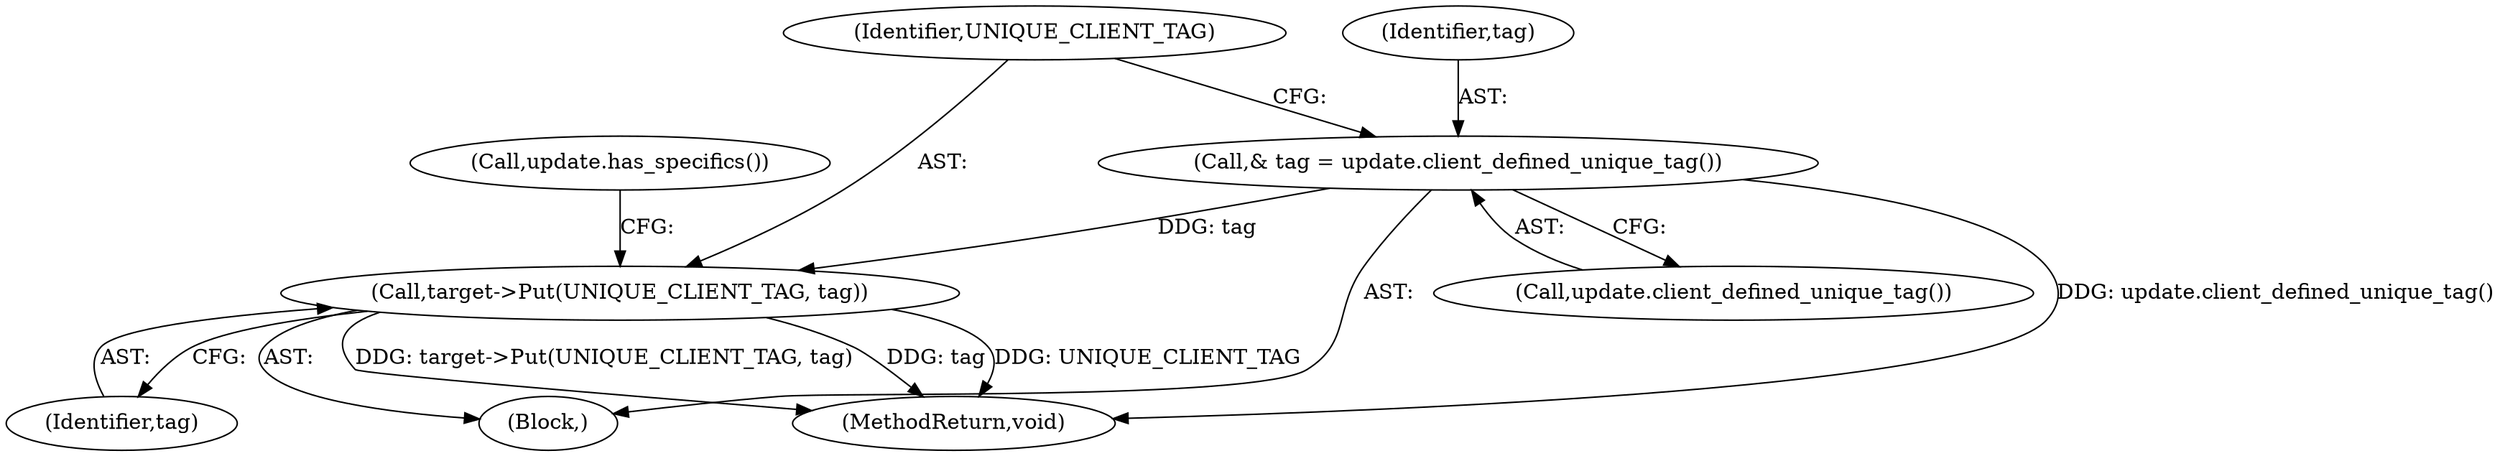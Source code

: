 digraph "0_Chrome_19190765882e272a6a2162c89acdb29110f7e3cf_6@API" {
"1000179" [label="(Call,& tag = update.client_defined_unique_tag())"];
"1000182" [label="(Call,target->Put(UNIQUE_CLIENT_TAG, tag))"];
"1000183" [label="(Identifier,UNIQUE_CLIENT_TAG)"];
"1000182" [label="(Call,target->Put(UNIQUE_CLIENT_TAG, tag))"];
"1000177" [label="(Block,)"];
"1000180" [label="(Identifier,tag)"];
"1000227" [label="(MethodReturn,void)"];
"1000181" [label="(Call,update.client_defined_unique_tag())"];
"1000186" [label="(Call,update.has_specifics())"];
"1000179" [label="(Call,& tag = update.client_defined_unique_tag())"];
"1000184" [label="(Identifier,tag)"];
"1000179" -> "1000177"  [label="AST: "];
"1000179" -> "1000181"  [label="CFG: "];
"1000180" -> "1000179"  [label="AST: "];
"1000181" -> "1000179"  [label="AST: "];
"1000183" -> "1000179"  [label="CFG: "];
"1000179" -> "1000227"  [label="DDG: update.client_defined_unique_tag()"];
"1000179" -> "1000182"  [label="DDG: tag"];
"1000182" -> "1000177"  [label="AST: "];
"1000182" -> "1000184"  [label="CFG: "];
"1000183" -> "1000182"  [label="AST: "];
"1000184" -> "1000182"  [label="AST: "];
"1000186" -> "1000182"  [label="CFG: "];
"1000182" -> "1000227"  [label="DDG: target->Put(UNIQUE_CLIENT_TAG, tag)"];
"1000182" -> "1000227"  [label="DDG: tag"];
"1000182" -> "1000227"  [label="DDG: UNIQUE_CLIENT_TAG"];
}
